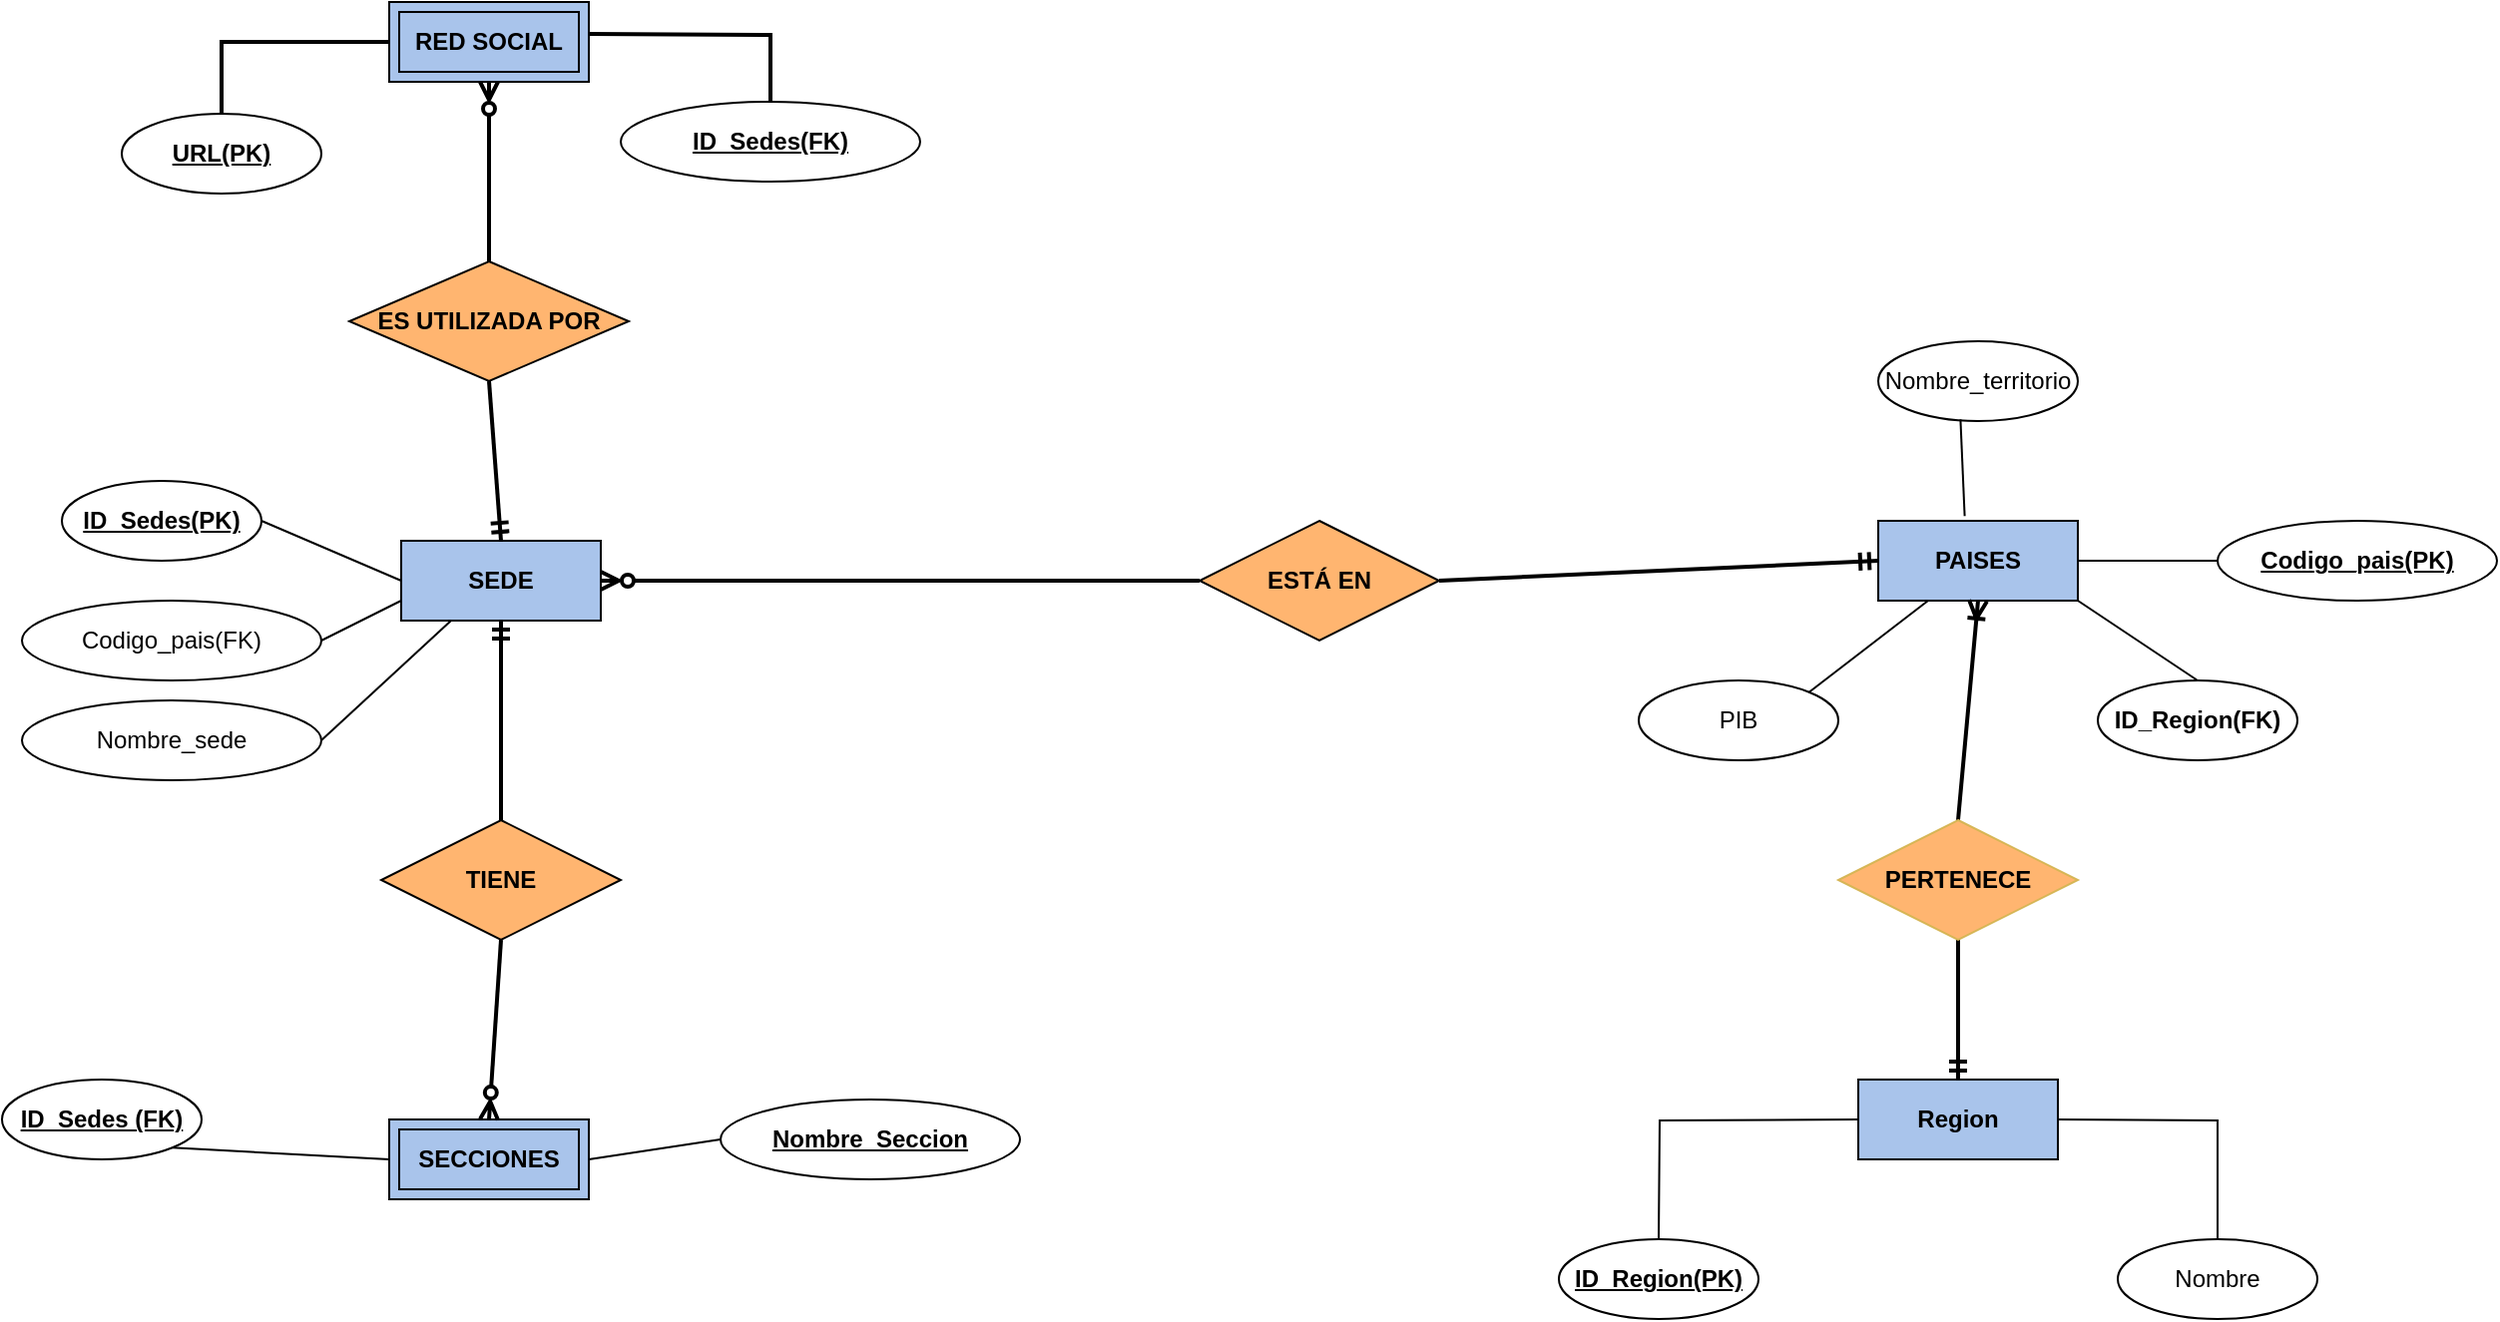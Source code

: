 <mxfile version="23.1.5" type="device">
  <diagram name="Página-1" id="3hHufM-FNqg1YWVWZAnr">
    <mxGraphModel dx="1576" dy="1570" grid="1" gridSize="10" guides="1" tooltips="1" connect="1" arrows="1" fold="1" page="1" pageScale="1" pageWidth="827" pageHeight="1169" math="0" shadow="0">
      <root>
        <mxCell id="0" />
        <mxCell id="1" parent="0" />
        <mxCell id="jVra7vX5_g9JPuBn6rs2-3" style="rounded=0;orthogonalLoop=1;jettySize=auto;html=1;entryX=0.5;entryY=0;entryDx=0;entryDy=0;endArrow=none;endFill=0;exitX=1;exitY=1;exitDx=0;exitDy=0;" parent="1" source="we_YAr6GqCYZWqf67xZB-1" target="we_YAr6GqCYZWqf67xZB-11" edge="1">
          <mxGeometry relative="1" as="geometry">
            <mxPoint x="600" y="-380" as="sourcePoint" />
          </mxGeometry>
        </mxCell>
        <mxCell id="jVra7vX5_g9JPuBn6rs2-4" style="rounded=0;orthogonalLoop=1;jettySize=auto;html=1;exitX=0.25;exitY=1;exitDx=0;exitDy=0;entryX=1;entryY=0;entryDx=0;entryDy=0;endArrow=none;endFill=0;" parent="1" source="we_YAr6GqCYZWqf67xZB-1" target="we_YAr6GqCYZWqf67xZB-3" edge="1">
          <mxGeometry relative="1" as="geometry" />
        </mxCell>
        <mxCell id="jVra7vX5_g9JPuBn6rs2-32" style="rounded=0;orthogonalLoop=1;jettySize=auto;html=1;exitX=0.5;exitY=1;exitDx=0;exitDy=0;entryX=0.5;entryY=0;entryDx=0;entryDy=0;startArrow=none;startFill=0;strokeWidth=2;endArrow=ERmandOne;endFill=0;" parent="1" source="jVra7vX5_g9JPuBn6rs2-26" edge="1">
          <mxGeometry relative="1" as="geometry">
            <mxPoint x="520" y="-140" as="targetPoint" />
          </mxGeometry>
        </mxCell>
        <mxCell id="jVra7vX5_g9JPuBn6rs2-43" style="edgeStyle=orthogonalEdgeStyle;rounded=0;orthogonalLoop=1;jettySize=auto;html=1;exitX=1;exitY=0.5;exitDx=0;exitDy=0;entryX=0;entryY=0.5;entryDx=0;entryDy=0;endArrow=none;endFill=0;" parent="1" source="we_YAr6GqCYZWqf67xZB-1" target="we_YAr6GqCYZWqf67xZB-9" edge="1">
          <mxGeometry relative="1" as="geometry" />
        </mxCell>
        <mxCell id="we_YAr6GqCYZWqf67xZB-1" value="PAISES" style="whiteSpace=wrap;html=1;align=center;fillColor=#A9C4EB;fontStyle=1" parent="1" vertex="1">
          <mxGeometry x="480" y="-420" width="100" height="40" as="geometry" />
        </mxCell>
        <mxCell id="jVra7vX5_g9JPuBn6rs2-33" style="edgeStyle=orthogonalEdgeStyle;rounded=0;orthogonalLoop=1;jettySize=auto;html=1;exitX=0.5;exitY=1;exitDx=0;exitDy=0;entryX=0.5;entryY=0;entryDx=0;entryDy=0;endArrow=none;endFill=0;startArrow=ERmandOne;startFill=0;strokeWidth=2;" parent="1" source="we_YAr6GqCYZWqf67xZB-2" target="jVra7vX5_g9JPuBn6rs2-29" edge="1">
          <mxGeometry relative="1" as="geometry" />
        </mxCell>
        <mxCell id="jVra7vX5_g9JPuBn6rs2-41" style="rounded=0;orthogonalLoop=1;jettySize=auto;html=1;exitX=1;exitY=0.5;exitDx=0;exitDy=0;entryX=0;entryY=0.5;entryDx=0;entryDy=0;endArrow=none;endFill=0;startArrow=ERzeroToMany;startFill=0;strokeWidth=2;" parent="1" source="we_YAr6GqCYZWqf67xZB-2" target="jVra7vX5_g9JPuBn6rs2-40" edge="1">
          <mxGeometry relative="1" as="geometry" />
        </mxCell>
        <mxCell id="we_YAr6GqCYZWqf67xZB-2" value="SEDE" style="whiteSpace=wrap;html=1;align=center;fillColor=#A9C4EB;fontStyle=1" parent="1" vertex="1">
          <mxGeometry x="-260" y="-410" width="100" height="40" as="geometry" />
        </mxCell>
        <mxCell id="we_YAr6GqCYZWqf67xZB-3" value="PIB" style="ellipse;whiteSpace=wrap;html=1;align=center;" parent="1" vertex="1">
          <mxGeometry x="360" y="-340" width="100" height="40" as="geometry" />
        </mxCell>
        <mxCell id="we_YAr6GqCYZWqf67xZB-4" value="Nombre_territorio" style="ellipse;whiteSpace=wrap;html=1;align=center;" parent="1" vertex="1">
          <mxGeometry x="480" y="-510" width="100" height="40" as="geometry" />
        </mxCell>
        <mxCell id="jVra7vX5_g9JPuBn6rs2-22" style="edgeStyle=orthogonalEdgeStyle;rounded=0;orthogonalLoop=1;jettySize=auto;html=1;exitX=0;exitY=0.5;exitDx=0;exitDy=0;entryX=0.5;entryY=0;entryDx=0;entryDy=0;endArrow=none;endFill=0;" parent="1" edge="1">
          <mxGeometry relative="1" as="geometry">
            <mxPoint x="470" y="-120" as="sourcePoint" />
            <mxPoint x="370" y="-60" as="targetPoint" />
          </mxGeometry>
        </mxCell>
        <mxCell id="jVra7vX5_g9JPuBn6rs2-23" style="edgeStyle=orthogonalEdgeStyle;rounded=0;orthogonalLoop=1;jettySize=auto;html=1;exitX=1;exitY=0.5;exitDx=0;exitDy=0;entryX=0.5;entryY=0;entryDx=0;entryDy=0;endArrow=none;endFill=0;" parent="1" target="we_YAr6GqCYZWqf67xZB-8" edge="1">
          <mxGeometry relative="1" as="geometry">
            <mxPoint x="570" y="-120" as="sourcePoint" />
          </mxGeometry>
        </mxCell>
        <mxCell id="we_YAr6GqCYZWqf67xZB-8" value="Nombre" style="ellipse;whiteSpace=wrap;html=1;align=center;" parent="1" vertex="1">
          <mxGeometry x="600" y="-60" width="100" height="40" as="geometry" />
        </mxCell>
        <mxCell id="we_YAr6GqCYZWqf67xZB-9" value="Codigo_pais(PK)" style="ellipse;whiteSpace=wrap;html=1;align=center;fontStyle=5" parent="1" vertex="1">
          <mxGeometry x="650" y="-420" width="140" height="40" as="geometry" />
        </mxCell>
        <mxCell id="we_YAr6GqCYZWqf67xZB-11" value="ID_Region(FK)" style="ellipse;whiteSpace=wrap;html=1;align=center;fontStyle=1" parent="1" vertex="1">
          <mxGeometry x="590" y="-340" width="100" height="40" as="geometry" />
        </mxCell>
        <mxCell id="jVra7vX5_g9JPuBn6rs2-39" style="rounded=0;orthogonalLoop=1;jettySize=auto;html=1;exitX=1;exitY=0.5;exitDx=0;exitDy=0;entryX=0;entryY=0.5;entryDx=0;entryDy=0;endArrow=none;endFill=0;" parent="1" source="we_YAr6GqCYZWqf67xZB-13" target="we_YAr6GqCYZWqf67xZB-2" edge="1">
          <mxGeometry relative="1" as="geometry" />
        </mxCell>
        <mxCell id="we_YAr6GqCYZWqf67xZB-13" value="ID_Sedes(PK)" style="ellipse;whiteSpace=wrap;html=1;align=center;fontStyle=5" parent="1" vertex="1">
          <mxGeometry x="-430" y="-440" width="100" height="40" as="geometry" />
        </mxCell>
        <mxCell id="jVra7vX5_g9JPuBn6rs2-38" style="rounded=0;orthogonalLoop=1;jettySize=auto;html=1;exitX=1;exitY=0.5;exitDx=0;exitDy=0;entryX=0;entryY=0.75;entryDx=0;entryDy=0;endArrow=none;endFill=0;" parent="1" source="we_YAr6GqCYZWqf67xZB-18" target="we_YAr6GqCYZWqf67xZB-2" edge="1">
          <mxGeometry relative="1" as="geometry" />
        </mxCell>
        <mxCell id="we_YAr6GqCYZWqf67xZB-18" value="Codigo_pais(FK)" style="ellipse;whiteSpace=wrap;html=1;align=center;" parent="1" vertex="1">
          <mxGeometry x="-450" y="-380" width="150" height="40" as="geometry" />
        </mxCell>
        <mxCell id="jVra7vX5_g9JPuBn6rs2-9" style="rounded=0;orthogonalLoop=1;jettySize=auto;html=1;exitX=1;exitY=1;exitDx=0;exitDy=0;strokeColor=default;endArrow=none;endFill=0;entryX=0;entryY=0.5;entryDx=0;entryDy=0;" parent="1" source="jVra7vX5_g9JPuBn6rs2-7" target="jVra7vX5_g9JPuBn6rs2-28" edge="1">
          <mxGeometry relative="1" as="geometry">
            <mxPoint x="-280" y="-120" as="targetPoint" />
          </mxGeometry>
        </mxCell>
        <mxCell id="jVra7vX5_g9JPuBn6rs2-7" value="ID_Sedes (FK)" style="ellipse;whiteSpace=wrap;html=1;align=center;fontStyle=5" parent="1" vertex="1">
          <mxGeometry x="-460" y="-140" width="100" height="40" as="geometry" />
        </mxCell>
        <mxCell id="jVra7vX5_g9JPuBn6rs2-8" value="&lt;u&gt;Nombre_Seccion&lt;/u&gt;" style="ellipse;whiteSpace=wrap;html=1;align=center;fontStyle=1" parent="1" vertex="1">
          <mxGeometry x="-100" y="-130" width="150" height="40" as="geometry" />
        </mxCell>
        <mxCell id="jVra7vX5_g9JPuBn6rs2-10" style="rounded=0;orthogonalLoop=1;jettySize=auto;html=1;entryX=1;entryY=0.5;entryDx=0;entryDy=0;endArrow=none;endFill=0;exitX=0;exitY=0.5;exitDx=0;exitDy=0;" parent="1" source="jVra7vX5_g9JPuBn6rs2-8" target="jVra7vX5_g9JPuBn6rs2-28" edge="1">
          <mxGeometry relative="1" as="geometry">
            <mxPoint x="-30" y="-110" as="sourcePoint" />
            <mxPoint x="-231.2" y="-57.48" as="targetPoint" />
          </mxGeometry>
        </mxCell>
        <mxCell id="jVra7vX5_g9JPuBn6rs2-20" style="rounded=0;orthogonalLoop=1;jettySize=auto;html=1;exitX=0.433;exitY=-0.059;exitDx=0;exitDy=0;endArrow=none;endFill=0;entryX=0.412;entryY=0.98;entryDx=0;entryDy=0;entryPerimeter=0;exitPerimeter=0;" parent="1" source="we_YAr6GqCYZWqf67xZB-1" target="we_YAr6GqCYZWqf67xZB-4" edge="1">
          <mxGeometry relative="1" as="geometry">
            <mxPoint x="480" y="-460" as="targetPoint" />
          </mxGeometry>
        </mxCell>
        <mxCell id="jVra7vX5_g9JPuBn6rs2-21" value="ID_Region(PK)" style="ellipse;whiteSpace=wrap;html=1;align=center;fontStyle=5" parent="1" vertex="1">
          <mxGeometry x="320" y="-60" width="100" height="40" as="geometry" />
        </mxCell>
        <mxCell id="jVra7vX5_g9JPuBn6rs2-28" value="SECCIONES" style="shape=ext;margin=3;double=1;whiteSpace=wrap;html=1;align=center;fillColor=#A9C4EB;fontStyle=1" parent="1" vertex="1">
          <mxGeometry x="-266" y="-120" width="100" height="40" as="geometry" />
        </mxCell>
        <mxCell id="jVra7vX5_g9JPuBn6rs2-34" style="rounded=0;orthogonalLoop=1;jettySize=auto;html=1;exitX=0.5;exitY=1;exitDx=0;exitDy=0;entryX=0.5;entryY=0;entryDx=0;entryDy=0;endArrow=ERzeroToMany;endFill=0;strokeWidth=2;" parent="1" source="jVra7vX5_g9JPuBn6rs2-29" target="jVra7vX5_g9JPuBn6rs2-28" edge="1">
          <mxGeometry relative="1" as="geometry">
            <mxPoint x="-220" y="-130" as="targetPoint" />
          </mxGeometry>
        </mxCell>
        <mxCell id="jVra7vX5_g9JPuBn6rs2-29" value="TIENE" style="shape=rhombus;perimeter=rhombusPerimeter;whiteSpace=wrap;html=1;align=center;fillColor=#FFB570;fontStyle=1" parent="1" vertex="1">
          <mxGeometry x="-270" y="-270" width="120" height="60" as="geometry" />
        </mxCell>
        <mxCell id="jVra7vX5_g9JPuBn6rs2-42" style="rounded=0;orthogonalLoop=1;jettySize=auto;html=1;exitX=1;exitY=0.5;exitDx=0;exitDy=0;entryX=0;entryY=0.5;entryDx=0;entryDy=0;endArrow=ERmandOne;endFill=0;strokeWidth=2;" parent="1" source="jVra7vX5_g9JPuBn6rs2-40" target="we_YAr6GqCYZWqf67xZB-1" edge="1">
          <mxGeometry relative="1" as="geometry" />
        </mxCell>
        <mxCell id="jVra7vX5_g9JPuBn6rs2-40" value="ESTÁ EN" style="shape=rhombus;perimeter=rhombusPerimeter;whiteSpace=wrap;html=1;align=center;fillColor=#FFB570;fontStyle=1" parent="1" vertex="1">
          <mxGeometry x="140" y="-420" width="120" height="60" as="geometry" />
        </mxCell>
        <mxCell id="jVra7vX5_g9JPuBn6rs2-44" value="" style="rounded=0;orthogonalLoop=1;jettySize=auto;html=1;exitX=0.5;exitY=1;exitDx=0;exitDy=0;entryX=0.5;entryY=0;entryDx=0;entryDy=0;startArrow=ERoneToMany;startFill=0;strokeWidth=2;endArrow=none;endFill=0;" parent="1" source="we_YAr6GqCYZWqf67xZB-1" target="jVra7vX5_g9JPuBn6rs2-26" edge="1">
          <mxGeometry relative="1" as="geometry">
            <mxPoint x="530" y="-380" as="sourcePoint" />
            <mxPoint x="520" y="-140" as="targetPoint" />
          </mxGeometry>
        </mxCell>
        <mxCell id="jVra7vX5_g9JPuBn6rs2-26" value="PERTENECE" style="shape=rhombus;perimeter=rhombusPerimeter;whiteSpace=wrap;html=1;align=center;fillColor=#FFB570;strokeColor=#d6b656;fontStyle=1" parent="1" vertex="1">
          <mxGeometry x="460" y="-270" width="120" height="60" as="geometry" />
        </mxCell>
        <mxCell id="jVra7vX5_g9JPuBn6rs2-50" style="rounded=0;orthogonalLoop=1;jettySize=auto;html=1;entryX=0.5;entryY=0;entryDx=0;entryDy=0;endArrow=none;endFill=0;startArrow=ERzeroToMany;startFill=0;strokeWidth=2;exitX=0.5;exitY=1;exitDx=0;exitDy=0;" parent="1" source="4xdMWundjYPgKHB7vCGN-2" target="jVra7vX5_g9JPuBn6rs2-48" edge="1">
          <mxGeometry relative="1" as="geometry">
            <mxPoint x="-216" y="-600" as="sourcePoint" />
          </mxGeometry>
        </mxCell>
        <mxCell id="jVra7vX5_g9JPuBn6rs2-55" style="edgeStyle=orthogonalEdgeStyle;rounded=0;orthogonalLoop=1;jettySize=auto;html=1;exitX=1;exitY=0.5;exitDx=0;exitDy=0;endArrow=none;endFill=0;strokeWidth=2;entryX=0.5;entryY=0;entryDx=0;entryDy=0;" parent="1" target="jVra7vX5_g9JPuBn6rs2-47" edge="1">
          <mxGeometry relative="1" as="geometry">
            <mxPoint x="-166" y="-664" as="sourcePoint" />
            <mxPoint x="-50" y="-640" as="targetPoint" />
          </mxGeometry>
        </mxCell>
        <mxCell id="4xdMWundjYPgKHB7vCGN-4" style="edgeStyle=orthogonalEdgeStyle;rounded=0;orthogonalLoop=1;jettySize=auto;html=1;exitX=0.5;exitY=0;exitDx=0;exitDy=0;entryX=0;entryY=0.5;entryDx=0;entryDy=0;strokeWidth=2;endArrow=none;endFill=0;" parent="1" source="jVra7vX5_g9JPuBn6rs2-46" target="4xdMWundjYPgKHB7vCGN-2" edge="1">
          <mxGeometry relative="1" as="geometry">
            <mxPoint x="-270" y="-670" as="targetPoint" />
          </mxGeometry>
        </mxCell>
        <mxCell id="jVra7vX5_g9JPuBn6rs2-46" value="URL(PK)" style="ellipse;whiteSpace=wrap;html=1;align=center;fontStyle=5" parent="1" vertex="1">
          <mxGeometry x="-400" y="-624" width="100" height="40" as="geometry" />
        </mxCell>
        <mxCell id="jVra7vX5_g9JPuBn6rs2-47" value="ID_Sedes(FK)" style="ellipse;whiteSpace=wrap;html=1;align=center;fontStyle=5" parent="1" vertex="1">
          <mxGeometry x="-150" y="-630" width="150" height="40" as="geometry" />
        </mxCell>
        <mxCell id="jVra7vX5_g9JPuBn6rs2-51" style="rounded=0;orthogonalLoop=1;jettySize=auto;html=1;exitX=0.5;exitY=1;exitDx=0;exitDy=0;entryX=0.5;entryY=0;entryDx=0;entryDy=0;endArrow=ERmandOne;endFill=0;strokeWidth=2;" parent="1" source="jVra7vX5_g9JPuBn6rs2-48" target="we_YAr6GqCYZWqf67xZB-2" edge="1">
          <mxGeometry relative="1" as="geometry" />
        </mxCell>
        <mxCell id="jVra7vX5_g9JPuBn6rs2-48" value="ES UTILIZADA POR" style="shape=rhombus;perimeter=rhombusPerimeter;whiteSpace=wrap;html=1;align=center;fillColor=#FFB570;fontStyle=1" parent="1" vertex="1">
          <mxGeometry x="-286" y="-550" width="140" height="60" as="geometry" />
        </mxCell>
        <mxCell id="4xdMWundjYPgKHB7vCGN-2" value="RED SOCIAL" style="shape=ext;margin=3;double=1;whiteSpace=wrap;html=1;align=center;fillColor=#A9C4EB;fontStyle=1" parent="1" vertex="1">
          <mxGeometry x="-266" y="-680" width="100" height="40" as="geometry" />
        </mxCell>
        <mxCell id="b7vmmGnuXxZgTWAznQhB-1" value="Region" style="whiteSpace=wrap;html=1;align=center;fillColor=#A9C4EB;fontStyle=1" vertex="1" parent="1">
          <mxGeometry x="470" y="-140" width="100" height="40" as="geometry" />
        </mxCell>
        <mxCell id="b7vmmGnuXxZgTWAznQhB-3" style="rounded=0;orthogonalLoop=1;jettySize=auto;html=1;exitX=1;exitY=0.5;exitDx=0;exitDy=0;entryX=0.25;entryY=1;entryDx=0;entryDy=0;endArrow=none;endFill=0;" edge="1" parent="1" source="b7vmmGnuXxZgTWAznQhB-2" target="we_YAr6GqCYZWqf67xZB-2">
          <mxGeometry relative="1" as="geometry" />
        </mxCell>
        <mxCell id="b7vmmGnuXxZgTWAznQhB-2" value="Nombre_sede" style="ellipse;whiteSpace=wrap;html=1;align=center;" vertex="1" parent="1">
          <mxGeometry x="-450" y="-330" width="150" height="40" as="geometry" />
        </mxCell>
      </root>
    </mxGraphModel>
  </diagram>
</mxfile>
